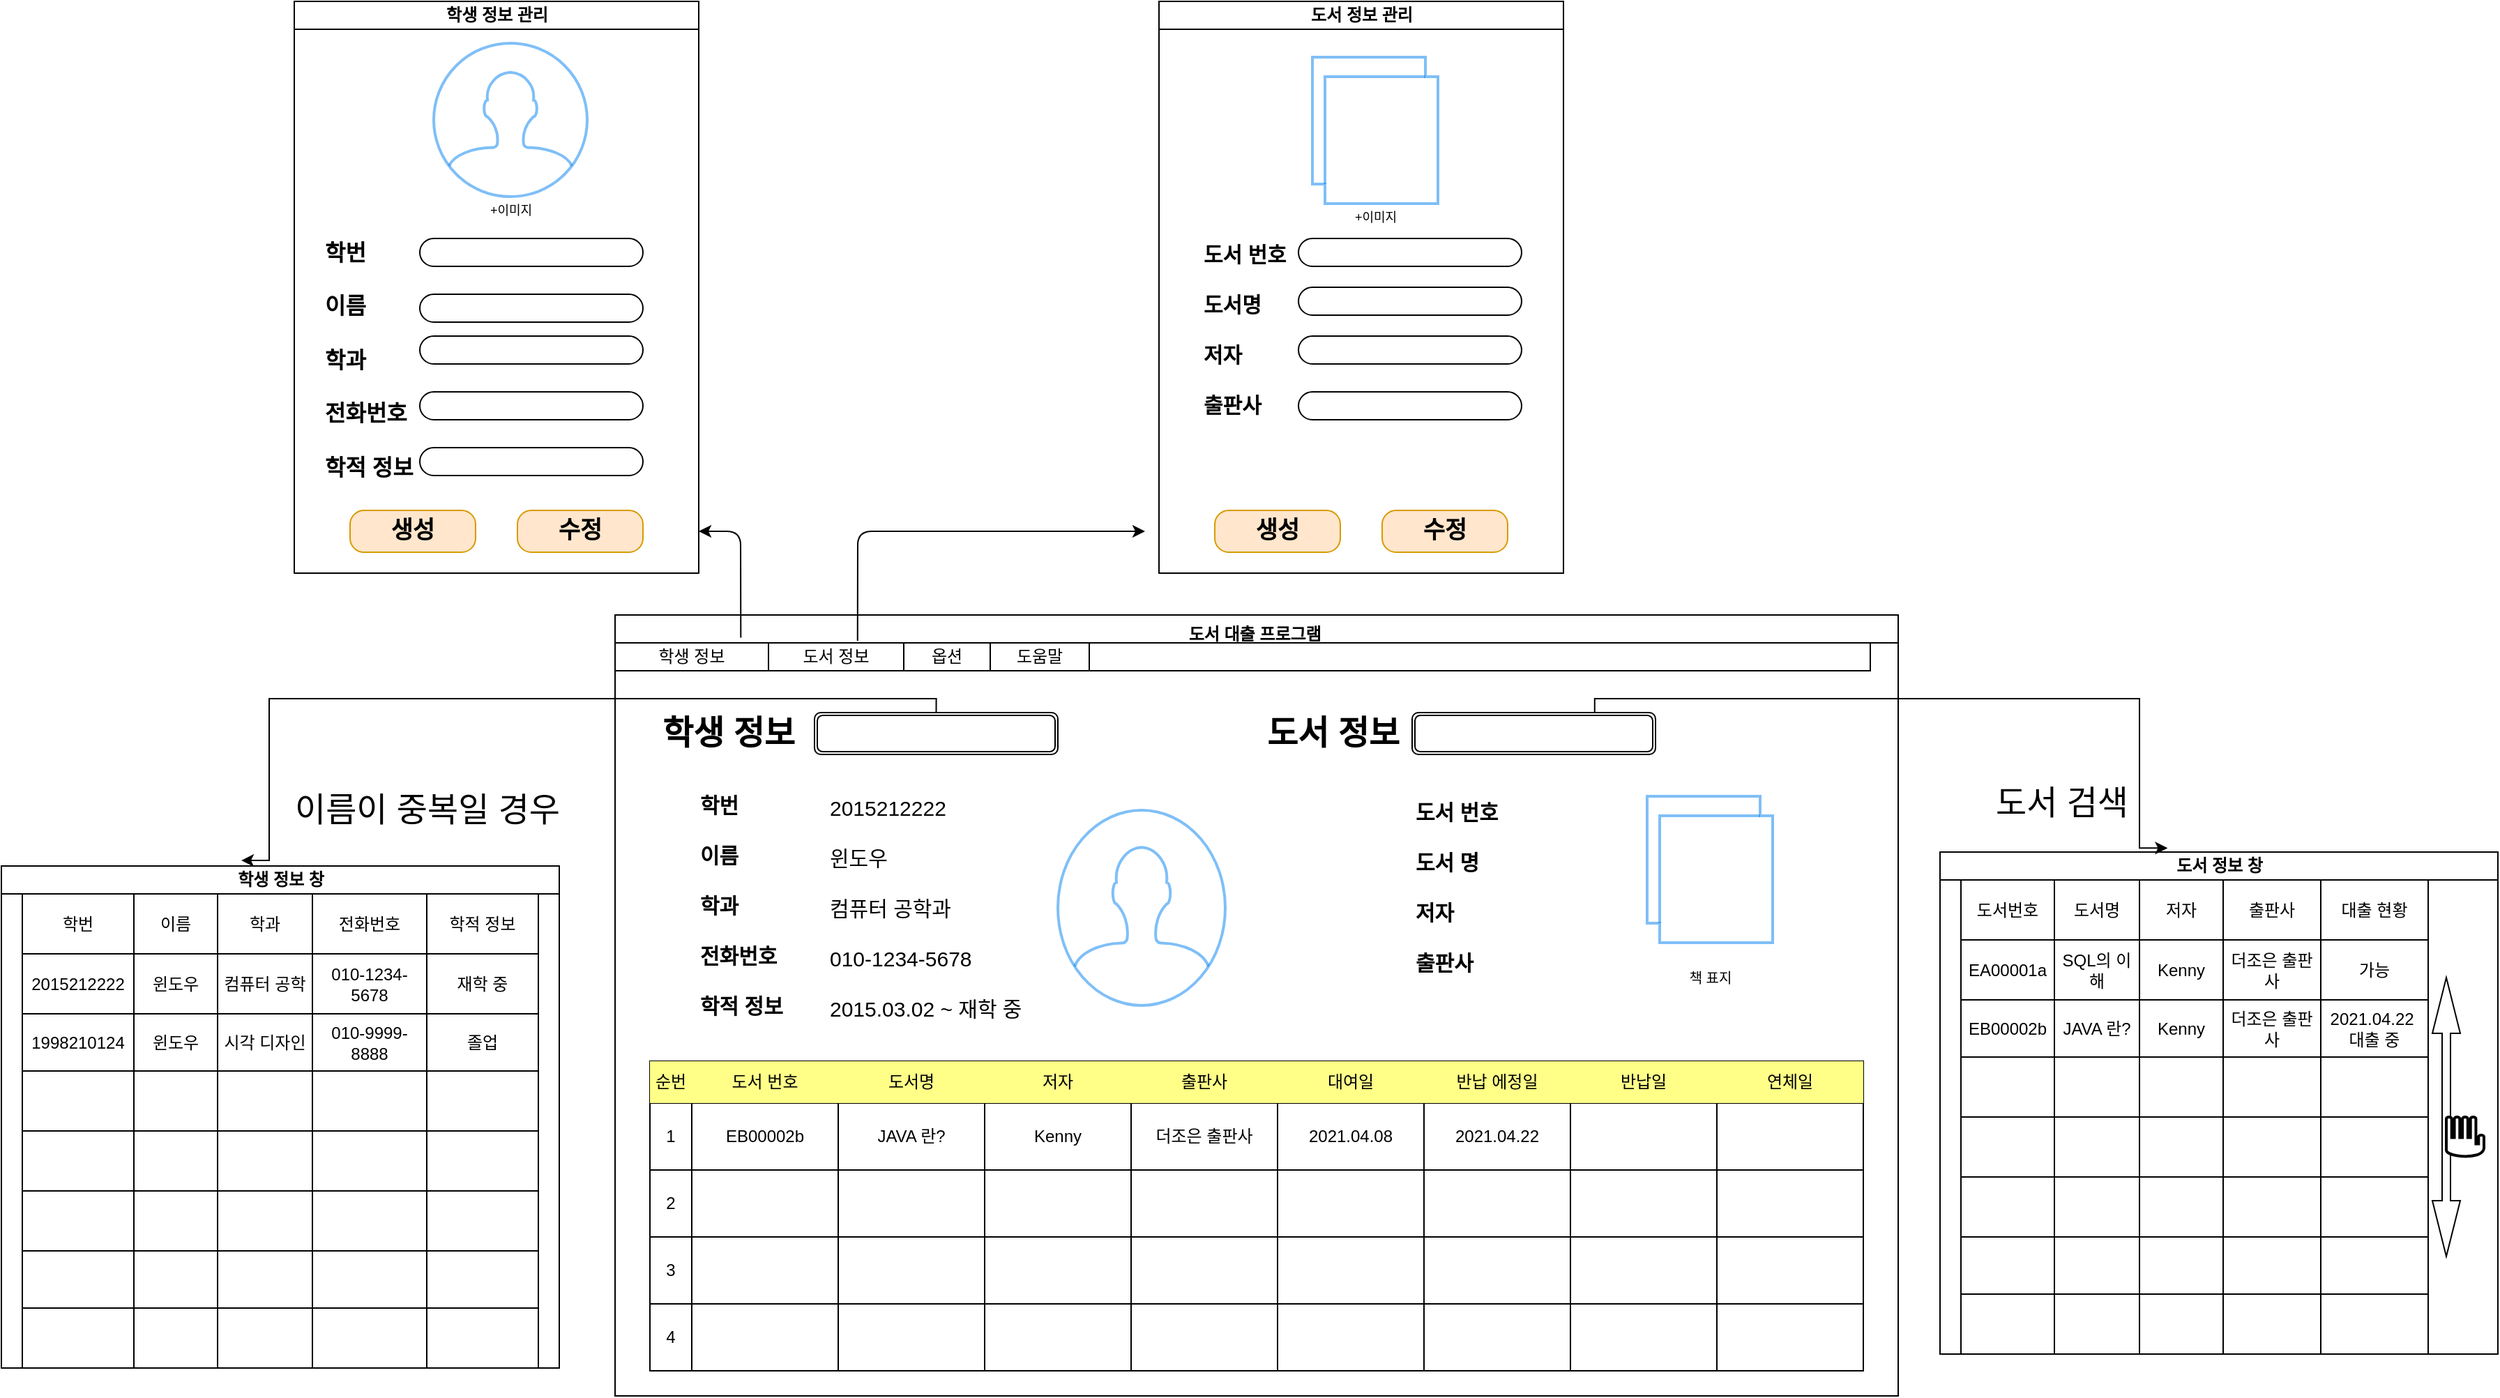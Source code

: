 <mxfile version="14.6.0" type="github">
  <diagram id="5br_SualtC-4nsVqzza_" name="Page-1">
    <mxGraphModel dx="2647" dy="2402" grid="1" gridSize="10" guides="1" tooltips="1" connect="1" arrows="1" fold="1" page="1" pageScale="1" pageWidth="827" pageHeight="1169" math="0" shadow="0">
      <root>
        <mxCell id="0" />
        <mxCell id="1" parent="0" />
        <mxCell id="qqRcqjPT3UhMkwXHVD6d-17" value="도서 대출 프로그램&amp;nbsp;" style="swimlane;html=1;startSize=20;horizontal=1;containerType=tree;newEdgeStyle={&quot;edgeStyle&quot;:&quot;elbowEdgeStyle&quot;,&quot;startArrow&quot;:&quot;none&quot;,&quot;endArrow&quot;:&quot;none&quot;};verticalAlign=top;" vertex="1" parent="1">
          <mxGeometry x="-160" y="430" width="920" height="560" as="geometry">
            <mxRectangle x="-143" y="190" width="130" height="20" as="alternateBounds" />
          </mxGeometry>
        </mxCell>
        <mxCell id="qqRcqjPT3UhMkwXHVD6d-86" value="&lt;div style=&quot;font-size: 15px&quot;&gt;&lt;b&gt;학번&amp;nbsp;&lt;/b&gt;&lt;/div&gt;&lt;div style=&quot;font-size: 15px&quot;&gt;&lt;b&gt;&lt;br style=&quot;font-size: 15px&quot;&gt;&lt;/b&gt;&lt;/div&gt;&lt;div style=&quot;font-size: 15px&quot;&gt;&lt;b&gt;이름&lt;/b&gt;&lt;/div&gt;&lt;div style=&quot;font-size: 15px&quot;&gt;&lt;b&gt;&lt;br style=&quot;font-size: 15px&quot;&gt;&lt;/b&gt;&lt;/div&gt;&lt;div style=&quot;font-size: 15px&quot;&gt;&lt;b&gt;학과&lt;/b&gt;&lt;/div&gt;&lt;div style=&quot;font-size: 15px&quot;&gt;&lt;b&gt;&lt;br style=&quot;font-size: 15px&quot;&gt;&lt;/b&gt;&lt;/div&gt;&lt;div style=&quot;font-size: 15px&quot;&gt;&lt;b&gt;전화번호&lt;/b&gt;&lt;/div&gt;&lt;div style=&quot;font-size: 15px&quot;&gt;&lt;b&gt;&lt;br style=&quot;font-size: 15px&quot;&gt;&lt;/b&gt;&lt;/div&gt;&lt;div style=&quot;font-size: 15px&quot;&gt;&lt;b&gt;학적 정보&amp;nbsp;&lt;/b&gt;&lt;/div&gt;" style="text;strokeColor=none;fillColor=none;html=1;whiteSpace=wrap;verticalAlign=middle;overflow=hidden;fontSize=15;" vertex="1" parent="qqRcqjPT3UhMkwXHVD6d-17">
          <mxGeometry x="58.5" y="125" width="70" height="165" as="geometry" />
        </mxCell>
        <mxCell id="qqRcqjPT3UhMkwXHVD6d-90" value="" style="shape=ext;double=1;rounded=1;whiteSpace=wrap;html=1;" vertex="1" parent="qqRcqjPT3UhMkwXHVD6d-17">
          <mxGeometry x="571.5" y="70" width="174.5" height="30" as="geometry" />
        </mxCell>
        <mxCell id="qqRcqjPT3UhMkwXHVD6d-91" value="&lt;b&gt;도서 번호&lt;br style=&quot;font-size: 15px&quot;&gt;&lt;br style=&quot;font-size: 15px&quot;&gt;도서 명&lt;br style=&quot;font-size: 15px&quot;&gt;&lt;br style=&quot;font-size: 15px&quot;&gt;저자&lt;br style=&quot;font-size: 15px&quot;&gt;&lt;br style=&quot;font-size: 15px&quot;&gt;출판사&lt;/b&gt;" style="text;strokeColor=none;fillColor=none;html=1;whiteSpace=wrap;verticalAlign=middle;overflow=hidden;fontSize=15;" vertex="1" parent="qqRcqjPT3UhMkwXHVD6d-17">
          <mxGeometry x="571.5" y="130" width="67" height="130" as="geometry" />
        </mxCell>
        <mxCell id="qqRcqjPT3UhMkwXHVD6d-94" value="&lt;div style=&quot;font-size: 24px;&quot;&gt;학생 정보&lt;/div&gt;" style="text;strokeColor=none;fillColor=none;html=1;whiteSpace=wrap;verticalAlign=middle;overflow=hidden;align=center;fontSize=24;fontStyle=1" vertex="1" parent="qqRcqjPT3UhMkwXHVD6d-17">
          <mxGeometry x="33" y="65" width="97" height="40" as="geometry" />
        </mxCell>
        <mxCell id="qqRcqjPT3UhMkwXHVD6d-95" value="&lt;div style=&quot;font-size: 24px;&quot;&gt;도서 정보&lt;/div&gt;" style="text;strokeColor=none;fillColor=none;html=1;whiteSpace=wrap;verticalAlign=middle;overflow=hidden;align=center;fontSize=24;fontStyle=1" vertex="1" parent="qqRcqjPT3UhMkwXHVD6d-17">
          <mxGeometry x="460" y="65" width="110" height="40" as="geometry" />
        </mxCell>
        <mxCell id="qqRcqjPT3UhMkwXHVD6d-34" value="" style="shape=table;html=1;whiteSpace=wrap;startSize=0;container=1;collapsible=0;childLayout=tableLayout;" vertex="1" parent="qqRcqjPT3UhMkwXHVD6d-17">
          <mxGeometry x="25" y="320" width="870" height="222" as="geometry" />
        </mxCell>
        <mxCell id="qqRcqjPT3UhMkwXHVD6d-35" value="" style="shape=partialRectangle;html=1;whiteSpace=wrap;collapsible=0;dropTarget=0;pointerEvents=0;fillColor=none;top=0;left=0;bottom=0;right=0;points=[[0,0.5],[1,0.5]];portConstraint=eastwest;" vertex="1" parent="qqRcqjPT3UhMkwXHVD6d-34">
          <mxGeometry width="870" height="30" as="geometry" />
        </mxCell>
        <mxCell id="qqRcqjPT3UhMkwXHVD6d-36" value="순번" style="shape=partialRectangle;html=1;whiteSpace=wrap;connectable=0;overflow=hidden;fillColor=#ffff88;top=0;left=0;bottom=0;right=0;strokeWidth=5;" vertex="1" parent="qqRcqjPT3UhMkwXHVD6d-35">
          <mxGeometry width="30" height="30" as="geometry" />
        </mxCell>
        <mxCell id="qqRcqjPT3UhMkwXHVD6d-37" value="도서 번호" style="shape=partialRectangle;html=1;whiteSpace=wrap;connectable=0;overflow=hidden;fillColor=#ffff88;top=0;left=0;bottom=0;right=0;strokeWidth=5;perimeterSpacing=5;" vertex="1" parent="qqRcqjPT3UhMkwXHVD6d-35">
          <mxGeometry x="30" width="105" height="30" as="geometry" />
        </mxCell>
        <mxCell id="qqRcqjPT3UhMkwXHVD6d-38" value="도서명" style="shape=partialRectangle;html=1;whiteSpace=wrap;connectable=0;overflow=hidden;fillColor=#ffff88;top=0;left=0;bottom=0;right=0;strokeWidth=5;" vertex="1" parent="qqRcqjPT3UhMkwXHVD6d-35">
          <mxGeometry x="135" width="105" height="30" as="geometry" />
        </mxCell>
        <mxCell id="qqRcqjPT3UhMkwXHVD6d-39" value="저자" style="shape=partialRectangle;html=1;whiteSpace=wrap;connectable=0;overflow=hidden;fillColor=#ffff88;top=0;left=0;bottom=0;right=0;strokeWidth=5;" vertex="1" parent="qqRcqjPT3UhMkwXHVD6d-35">
          <mxGeometry x="240" width="105" height="30" as="geometry" />
        </mxCell>
        <mxCell id="qqRcqjPT3UhMkwXHVD6d-40" value="출판사" style="shape=partialRectangle;html=1;whiteSpace=wrap;connectable=0;overflow=hidden;fillColor=#ffff88;top=0;left=0;bottom=0;right=0;strokeWidth=5;" vertex="1" parent="qqRcqjPT3UhMkwXHVD6d-35">
          <mxGeometry x="345" width="105" height="30" as="geometry" />
        </mxCell>
        <mxCell id="qqRcqjPT3UhMkwXHVD6d-41" value="대여일" style="shape=partialRectangle;html=1;whiteSpace=wrap;connectable=0;overflow=hidden;fillColor=#ffff88;top=0;left=0;bottom=0;right=0;strokeWidth=5;" vertex="1" parent="qqRcqjPT3UhMkwXHVD6d-35">
          <mxGeometry x="450" width="105" height="30" as="geometry" />
        </mxCell>
        <mxCell id="qqRcqjPT3UhMkwXHVD6d-42" value="반납 에정일" style="shape=partialRectangle;html=1;whiteSpace=wrap;connectable=0;overflow=hidden;fillColor=#ffff88;top=0;left=0;bottom=0;right=0;strokeWidth=5;" vertex="1" parent="qqRcqjPT3UhMkwXHVD6d-35">
          <mxGeometry x="555" width="105" height="30" as="geometry" />
        </mxCell>
        <mxCell id="qqRcqjPT3UhMkwXHVD6d-43" value="반납일" style="shape=partialRectangle;html=1;whiteSpace=wrap;connectable=0;overflow=hidden;fillColor=#ffff88;top=0;left=0;bottom=0;right=0;strokeWidth=5;" vertex="1" parent="qqRcqjPT3UhMkwXHVD6d-35">
          <mxGeometry x="660" width="105" height="30" as="geometry" />
        </mxCell>
        <mxCell id="qqRcqjPT3UhMkwXHVD6d-44" value="연체일" style="shape=partialRectangle;html=1;whiteSpace=wrap;connectable=0;overflow=hidden;fillColor=#ffff88;top=0;left=0;bottom=0;right=0;strokeWidth=5;perimeterSpacing=5;" vertex="1" parent="qqRcqjPT3UhMkwXHVD6d-35">
          <mxGeometry x="765" width="105" height="30" as="geometry" />
        </mxCell>
        <mxCell id="qqRcqjPT3UhMkwXHVD6d-45" value="" style="shape=partialRectangle;html=1;whiteSpace=wrap;collapsible=0;dropTarget=0;pointerEvents=0;fillColor=none;top=0;left=0;bottom=0;right=0;points=[[0,0.5],[1,0.5]];portConstraint=eastwest;" vertex="1" parent="qqRcqjPT3UhMkwXHVD6d-34">
          <mxGeometry y="30" width="870" height="48" as="geometry" />
        </mxCell>
        <mxCell id="qqRcqjPT3UhMkwXHVD6d-46" value="1" style="shape=partialRectangle;html=1;whiteSpace=wrap;connectable=0;overflow=hidden;fillColor=none;top=0;left=0;bottom=0;right=0;" vertex="1" parent="qqRcqjPT3UhMkwXHVD6d-45">
          <mxGeometry width="30" height="48" as="geometry" />
        </mxCell>
        <mxCell id="qqRcqjPT3UhMkwXHVD6d-47" value="EB00002b" style="shape=partialRectangle;html=1;whiteSpace=wrap;connectable=0;overflow=hidden;fillColor=none;top=0;left=0;bottom=0;right=0;" vertex="1" parent="qqRcqjPT3UhMkwXHVD6d-45">
          <mxGeometry x="30" width="105" height="48" as="geometry" />
        </mxCell>
        <mxCell id="qqRcqjPT3UhMkwXHVD6d-48" value="JAVA 란?" style="shape=partialRectangle;html=1;whiteSpace=wrap;connectable=0;overflow=hidden;fillColor=none;top=0;left=0;bottom=0;right=0;" vertex="1" parent="qqRcqjPT3UhMkwXHVD6d-45">
          <mxGeometry x="135" width="105" height="48" as="geometry" />
        </mxCell>
        <mxCell id="qqRcqjPT3UhMkwXHVD6d-49" value="Kenny" style="shape=partialRectangle;html=1;whiteSpace=wrap;connectable=0;overflow=hidden;fillColor=none;top=0;left=0;bottom=0;right=0;" vertex="1" parent="qqRcqjPT3UhMkwXHVD6d-45">
          <mxGeometry x="240" width="105" height="48" as="geometry" />
        </mxCell>
        <mxCell id="qqRcqjPT3UhMkwXHVD6d-50" value="더조은 출판사" style="shape=partialRectangle;html=1;whiteSpace=wrap;connectable=0;overflow=hidden;fillColor=none;top=0;left=0;bottom=0;right=0;" vertex="1" parent="qqRcqjPT3UhMkwXHVD6d-45">
          <mxGeometry x="345" width="105" height="48" as="geometry" />
        </mxCell>
        <mxCell id="qqRcqjPT3UhMkwXHVD6d-51" value="2021.04.08" style="shape=partialRectangle;html=1;whiteSpace=wrap;connectable=0;overflow=hidden;fillColor=none;top=0;left=0;bottom=0;right=0;" vertex="1" parent="qqRcqjPT3UhMkwXHVD6d-45">
          <mxGeometry x="450" width="105" height="48" as="geometry" />
        </mxCell>
        <mxCell id="qqRcqjPT3UhMkwXHVD6d-52" value="&lt;span&gt;2021.04.22&lt;/span&gt;" style="shape=partialRectangle;html=1;whiteSpace=wrap;connectable=0;overflow=hidden;fillColor=none;top=0;left=0;bottom=0;right=0;" vertex="1" parent="qqRcqjPT3UhMkwXHVD6d-45">
          <mxGeometry x="555" width="105" height="48" as="geometry" />
        </mxCell>
        <mxCell id="qqRcqjPT3UhMkwXHVD6d-53" value="" style="shape=partialRectangle;html=1;whiteSpace=wrap;connectable=0;overflow=hidden;fillColor=none;top=0;left=0;bottom=0;right=0;" vertex="1" parent="qqRcqjPT3UhMkwXHVD6d-45">
          <mxGeometry x="660" width="105" height="48" as="geometry" />
        </mxCell>
        <mxCell id="qqRcqjPT3UhMkwXHVD6d-54" value="" style="shape=partialRectangle;html=1;whiteSpace=wrap;connectable=0;overflow=hidden;fillColor=none;top=0;left=0;bottom=0;right=0;" vertex="1" parent="qqRcqjPT3UhMkwXHVD6d-45">
          <mxGeometry x="765" width="105" height="48" as="geometry" />
        </mxCell>
        <mxCell id="qqRcqjPT3UhMkwXHVD6d-55" value="" style="shape=partialRectangle;html=1;whiteSpace=wrap;collapsible=0;dropTarget=0;pointerEvents=0;fillColor=none;top=0;left=0;bottom=0;right=0;points=[[0,0.5],[1,0.5]];portConstraint=eastwest;" vertex="1" parent="qqRcqjPT3UhMkwXHVD6d-34">
          <mxGeometry y="78" width="870" height="48" as="geometry" />
        </mxCell>
        <mxCell id="qqRcqjPT3UhMkwXHVD6d-56" value="2" style="shape=partialRectangle;html=1;whiteSpace=wrap;connectable=0;overflow=hidden;fillColor=none;top=0;left=0;bottom=0;right=0;" vertex="1" parent="qqRcqjPT3UhMkwXHVD6d-55">
          <mxGeometry width="30" height="48" as="geometry" />
        </mxCell>
        <mxCell id="qqRcqjPT3UhMkwXHVD6d-57" value="" style="shape=partialRectangle;html=1;whiteSpace=wrap;connectable=0;overflow=hidden;fillColor=none;top=0;left=0;bottom=0;right=0;" vertex="1" parent="qqRcqjPT3UhMkwXHVD6d-55">
          <mxGeometry x="30" width="105" height="48" as="geometry" />
        </mxCell>
        <mxCell id="qqRcqjPT3UhMkwXHVD6d-58" value="" style="shape=partialRectangle;html=1;whiteSpace=wrap;connectable=0;overflow=hidden;fillColor=none;top=0;left=0;bottom=0;right=0;" vertex="1" parent="qqRcqjPT3UhMkwXHVD6d-55">
          <mxGeometry x="135" width="105" height="48" as="geometry" />
        </mxCell>
        <mxCell id="qqRcqjPT3UhMkwXHVD6d-59" value="" style="shape=partialRectangle;html=1;whiteSpace=wrap;connectable=0;overflow=hidden;fillColor=none;top=0;left=0;bottom=0;right=0;" vertex="1" parent="qqRcqjPT3UhMkwXHVD6d-55">
          <mxGeometry x="240" width="105" height="48" as="geometry" />
        </mxCell>
        <mxCell id="qqRcqjPT3UhMkwXHVD6d-60" value="" style="shape=partialRectangle;html=1;whiteSpace=wrap;connectable=0;overflow=hidden;fillColor=none;top=0;left=0;bottom=0;right=0;" vertex="1" parent="qqRcqjPT3UhMkwXHVD6d-55">
          <mxGeometry x="345" width="105" height="48" as="geometry" />
        </mxCell>
        <mxCell id="qqRcqjPT3UhMkwXHVD6d-61" value="" style="shape=partialRectangle;html=1;whiteSpace=wrap;connectable=0;overflow=hidden;fillColor=none;top=0;left=0;bottom=0;right=0;" vertex="1" parent="qqRcqjPT3UhMkwXHVD6d-55">
          <mxGeometry x="450" width="105" height="48" as="geometry" />
        </mxCell>
        <mxCell id="qqRcqjPT3UhMkwXHVD6d-62" value="" style="shape=partialRectangle;html=1;whiteSpace=wrap;connectable=0;overflow=hidden;fillColor=none;top=0;left=0;bottom=0;right=0;" vertex="1" parent="qqRcqjPT3UhMkwXHVD6d-55">
          <mxGeometry x="555" width="105" height="48" as="geometry" />
        </mxCell>
        <mxCell id="qqRcqjPT3UhMkwXHVD6d-63" value="" style="shape=partialRectangle;html=1;whiteSpace=wrap;connectable=0;overflow=hidden;fillColor=none;top=0;left=0;bottom=0;right=0;" vertex="1" parent="qqRcqjPT3UhMkwXHVD6d-55">
          <mxGeometry x="660" width="105" height="48" as="geometry" />
        </mxCell>
        <mxCell id="qqRcqjPT3UhMkwXHVD6d-64" value="" style="shape=partialRectangle;html=1;whiteSpace=wrap;connectable=0;overflow=hidden;fillColor=none;top=0;left=0;bottom=0;right=0;" vertex="1" parent="qqRcqjPT3UhMkwXHVD6d-55">
          <mxGeometry x="765" width="105" height="48" as="geometry" />
        </mxCell>
        <mxCell id="qqRcqjPT3UhMkwXHVD6d-65" value="" style="shape=partialRectangle;html=1;whiteSpace=wrap;collapsible=0;dropTarget=0;pointerEvents=0;fillColor=none;top=0;left=0;bottom=0;right=0;points=[[0,0.5],[1,0.5]];portConstraint=eastwest;" vertex="1" parent="qqRcqjPT3UhMkwXHVD6d-34">
          <mxGeometry y="126" width="870" height="48" as="geometry" />
        </mxCell>
        <mxCell id="qqRcqjPT3UhMkwXHVD6d-66" value="3" style="shape=partialRectangle;html=1;whiteSpace=wrap;connectable=0;overflow=hidden;fillColor=none;top=0;left=0;bottom=0;right=0;" vertex="1" parent="qqRcqjPT3UhMkwXHVD6d-65">
          <mxGeometry width="30" height="48" as="geometry" />
        </mxCell>
        <mxCell id="qqRcqjPT3UhMkwXHVD6d-67" value="" style="shape=partialRectangle;html=1;whiteSpace=wrap;connectable=0;overflow=hidden;fillColor=none;top=0;left=0;bottom=0;right=0;" vertex="1" parent="qqRcqjPT3UhMkwXHVD6d-65">
          <mxGeometry x="30" width="105" height="48" as="geometry" />
        </mxCell>
        <mxCell id="qqRcqjPT3UhMkwXHVD6d-68" value="" style="shape=partialRectangle;html=1;whiteSpace=wrap;connectable=0;overflow=hidden;fillColor=none;top=0;left=0;bottom=0;right=0;" vertex="1" parent="qqRcqjPT3UhMkwXHVD6d-65">
          <mxGeometry x="135" width="105" height="48" as="geometry" />
        </mxCell>
        <mxCell id="qqRcqjPT3UhMkwXHVD6d-69" value="" style="shape=partialRectangle;html=1;whiteSpace=wrap;connectable=0;overflow=hidden;fillColor=none;top=0;left=0;bottom=0;right=0;" vertex="1" parent="qqRcqjPT3UhMkwXHVD6d-65">
          <mxGeometry x="240" width="105" height="48" as="geometry" />
        </mxCell>
        <mxCell id="qqRcqjPT3UhMkwXHVD6d-70" value="" style="shape=partialRectangle;html=1;whiteSpace=wrap;connectable=0;overflow=hidden;fillColor=none;top=0;left=0;bottom=0;right=0;" vertex="1" parent="qqRcqjPT3UhMkwXHVD6d-65">
          <mxGeometry x="345" width="105" height="48" as="geometry" />
        </mxCell>
        <mxCell id="qqRcqjPT3UhMkwXHVD6d-71" value="" style="shape=partialRectangle;html=1;whiteSpace=wrap;connectable=0;overflow=hidden;fillColor=none;top=0;left=0;bottom=0;right=0;" vertex="1" parent="qqRcqjPT3UhMkwXHVD6d-65">
          <mxGeometry x="450" width="105" height="48" as="geometry" />
        </mxCell>
        <mxCell id="qqRcqjPT3UhMkwXHVD6d-72" value="" style="shape=partialRectangle;html=1;whiteSpace=wrap;connectable=0;overflow=hidden;fillColor=none;top=0;left=0;bottom=0;right=0;" vertex="1" parent="qqRcqjPT3UhMkwXHVD6d-65">
          <mxGeometry x="555" width="105" height="48" as="geometry" />
        </mxCell>
        <mxCell id="qqRcqjPT3UhMkwXHVD6d-73" value="" style="shape=partialRectangle;html=1;whiteSpace=wrap;connectable=0;overflow=hidden;fillColor=none;top=0;left=0;bottom=0;right=0;" vertex="1" parent="qqRcqjPT3UhMkwXHVD6d-65">
          <mxGeometry x="660" width="105" height="48" as="geometry" />
        </mxCell>
        <mxCell id="qqRcqjPT3UhMkwXHVD6d-74" value="" style="shape=partialRectangle;html=1;whiteSpace=wrap;connectable=0;overflow=hidden;fillColor=none;top=0;left=0;bottom=0;right=0;" vertex="1" parent="qqRcqjPT3UhMkwXHVD6d-65">
          <mxGeometry x="765" width="105" height="48" as="geometry" />
        </mxCell>
        <mxCell id="qqRcqjPT3UhMkwXHVD6d-75" value="" style="shape=partialRectangle;html=1;whiteSpace=wrap;collapsible=0;dropTarget=0;pointerEvents=0;fillColor=none;top=0;left=0;bottom=0;right=0;points=[[0,0.5],[1,0.5]];portConstraint=eastwest;" vertex="1" parent="qqRcqjPT3UhMkwXHVD6d-34">
          <mxGeometry y="174" width="870" height="48" as="geometry" />
        </mxCell>
        <mxCell id="qqRcqjPT3UhMkwXHVD6d-76" value="4" style="shape=partialRectangle;html=1;whiteSpace=wrap;connectable=0;overflow=hidden;fillColor=none;top=0;left=0;bottom=0;right=0;" vertex="1" parent="qqRcqjPT3UhMkwXHVD6d-75">
          <mxGeometry width="30" height="48" as="geometry" />
        </mxCell>
        <mxCell id="qqRcqjPT3UhMkwXHVD6d-77" value="" style="shape=partialRectangle;html=1;whiteSpace=wrap;connectable=0;overflow=hidden;fillColor=none;top=0;left=0;bottom=0;right=0;" vertex="1" parent="qqRcqjPT3UhMkwXHVD6d-75">
          <mxGeometry x="30" width="105" height="48" as="geometry" />
        </mxCell>
        <mxCell id="qqRcqjPT3UhMkwXHVD6d-78" value="" style="shape=partialRectangle;html=1;whiteSpace=wrap;connectable=0;overflow=hidden;fillColor=none;top=0;left=0;bottom=0;right=0;" vertex="1" parent="qqRcqjPT3UhMkwXHVD6d-75">
          <mxGeometry x="135" width="105" height="48" as="geometry" />
        </mxCell>
        <mxCell id="qqRcqjPT3UhMkwXHVD6d-79" value="" style="shape=partialRectangle;html=1;whiteSpace=wrap;connectable=0;overflow=hidden;fillColor=none;top=0;left=0;bottom=0;right=0;" vertex="1" parent="qqRcqjPT3UhMkwXHVD6d-75">
          <mxGeometry x="240" width="105" height="48" as="geometry" />
        </mxCell>
        <mxCell id="qqRcqjPT3UhMkwXHVD6d-80" value="" style="shape=partialRectangle;html=1;whiteSpace=wrap;connectable=0;overflow=hidden;fillColor=none;top=0;left=0;bottom=0;right=0;" vertex="1" parent="qqRcqjPT3UhMkwXHVD6d-75">
          <mxGeometry x="345" width="105" height="48" as="geometry" />
        </mxCell>
        <mxCell id="qqRcqjPT3UhMkwXHVD6d-81" value="" style="shape=partialRectangle;html=1;whiteSpace=wrap;connectable=0;overflow=hidden;fillColor=none;top=0;left=0;bottom=0;right=0;" vertex="1" parent="qqRcqjPT3UhMkwXHVD6d-75">
          <mxGeometry x="450" width="105" height="48" as="geometry" />
        </mxCell>
        <mxCell id="qqRcqjPT3UhMkwXHVD6d-82" value="" style="shape=partialRectangle;html=1;whiteSpace=wrap;connectable=0;overflow=hidden;fillColor=none;top=0;left=0;bottom=0;right=0;" vertex="1" parent="qqRcqjPT3UhMkwXHVD6d-75">
          <mxGeometry x="555" width="105" height="48" as="geometry" />
        </mxCell>
        <mxCell id="qqRcqjPT3UhMkwXHVD6d-83" value="" style="shape=partialRectangle;html=1;whiteSpace=wrap;connectable=0;overflow=hidden;fillColor=none;top=0;left=0;bottom=0;right=0;" vertex="1" parent="qqRcqjPT3UhMkwXHVD6d-75">
          <mxGeometry x="660" width="105" height="48" as="geometry" />
        </mxCell>
        <mxCell id="qqRcqjPT3UhMkwXHVD6d-84" value="" style="shape=partialRectangle;html=1;whiteSpace=wrap;connectable=0;overflow=hidden;fillColor=none;top=0;left=0;bottom=0;right=0;" vertex="1" parent="qqRcqjPT3UhMkwXHVD6d-75">
          <mxGeometry x="765" width="105" height="48" as="geometry" />
        </mxCell>
        <mxCell id="qqRcqjPT3UhMkwXHVD6d-327" value="2015212222&lt;br&gt;&lt;br&gt;윈도우&lt;br&gt;&lt;br&gt;컴퓨터 공학과&lt;br&gt;&lt;br&gt;010-1234-5678&lt;br&gt;&lt;br&gt;2015.03.02 ~ 재학 중" style="text;strokeColor=none;fillColor=none;html=1;whiteSpace=wrap;verticalAlign=middle;overflow=hidden;fontSize=15;" vertex="1" parent="qqRcqjPT3UhMkwXHVD6d-17">
          <mxGeometry x="151.5" y="120" width="257" height="180" as="geometry" />
        </mxCell>
        <mxCell id="qqRcqjPT3UhMkwXHVD6d-328" value="" style="shape=table;html=1;whiteSpace=wrap;startSize=0;container=1;collapsible=0;childLayout=tableLayout;" vertex="1" parent="qqRcqjPT3UhMkwXHVD6d-17">
          <mxGeometry y="20" width="900" height="20" as="geometry" />
        </mxCell>
        <mxCell id="qqRcqjPT3UhMkwXHVD6d-329" value="" style="shape=partialRectangle;html=1;whiteSpace=wrap;collapsible=0;dropTarget=0;pointerEvents=0;fillColor=none;top=0;left=0;bottom=0;right=0;points=[[0,0.5],[1,0.5]];portConstraint=eastwest;" vertex="1" parent="qqRcqjPT3UhMkwXHVD6d-328">
          <mxGeometry width="900" height="20" as="geometry" />
        </mxCell>
        <mxCell id="qqRcqjPT3UhMkwXHVD6d-331" value="학생 정보" style="shape=partialRectangle;html=1;whiteSpace=wrap;connectable=0;overflow=hidden;fillColor=none;top=0;left=0;bottom=0;right=0;" vertex="1" parent="qqRcqjPT3UhMkwXHVD6d-329">
          <mxGeometry width="110" height="20" as="geometry" />
        </mxCell>
        <mxCell id="qqRcqjPT3UhMkwXHVD6d-332" value="도서 정보" style="shape=partialRectangle;html=1;whiteSpace=wrap;connectable=0;overflow=hidden;fillColor=none;top=0;left=0;bottom=0;right=0;" vertex="1" parent="qqRcqjPT3UhMkwXHVD6d-329">
          <mxGeometry x="110" width="97" height="20" as="geometry" />
        </mxCell>
        <mxCell id="qqRcqjPT3UhMkwXHVD6d-333" value="옵션" style="shape=partialRectangle;html=1;whiteSpace=wrap;connectable=0;overflow=hidden;fillColor=none;top=0;left=0;bottom=0;right=0;" vertex="1" parent="qqRcqjPT3UhMkwXHVD6d-329">
          <mxGeometry x="207" width="62" height="20" as="geometry" />
        </mxCell>
        <mxCell id="qqRcqjPT3UhMkwXHVD6d-334" value="도움말" style="shape=partialRectangle;html=1;whiteSpace=wrap;connectable=0;overflow=hidden;fillColor=none;top=0;left=0;bottom=0;right=0;" vertex="1" parent="qqRcqjPT3UhMkwXHVD6d-329">
          <mxGeometry x="269" width="71" height="20" as="geometry" />
        </mxCell>
        <mxCell id="qqRcqjPT3UhMkwXHVD6d-336" value="" style="shape=partialRectangle;html=1;whiteSpace=wrap;connectable=0;overflow=hidden;fillColor=none;top=0;left=0;bottom=0;right=0;" vertex="1" parent="qqRcqjPT3UhMkwXHVD6d-329">
          <mxGeometry x="340" width="560" height="20" as="geometry" />
        </mxCell>
        <mxCell id="qqRcqjPT3UhMkwXHVD6d-337" value="" style="shape=ext;double=1;rounded=1;whiteSpace=wrap;html=1;" vertex="1" parent="qqRcqjPT3UhMkwXHVD6d-17">
          <mxGeometry x="143" y="70" width="174.5" height="30" as="geometry" />
        </mxCell>
        <mxCell id="qqRcqjPT3UhMkwXHVD6d-352" value="" style="html=1;verticalLabelPosition=bottom;align=center;labelBackgroundColor=#ffffff;verticalAlign=top;strokeWidth=2;strokeColor=#0080F0;shadow=0;dashed=0;shape=mxgraph.ios7.icons.user;fontSize=24;gradientColor=none;opacity=50;" vertex="1" parent="qqRcqjPT3UhMkwXHVD6d-17">
          <mxGeometry x="317.5" y="140" width="120" height="140" as="geometry" />
        </mxCell>
        <mxCell id="qqRcqjPT3UhMkwXHVD6d-357" value="&lt;font size=&quot;1&quot;&gt;책 표지&lt;br&gt;&lt;/font&gt;" style="html=1;verticalLabelPosition=bottom;align=center;labelBackgroundColor=#ffffff;verticalAlign=top;strokeWidth=2;strokeColor=#0080F0;shadow=0;dashed=0;shape=mxgraph.ios7.icons.folders_2;fontSize=24;gradientColor=none;opacity=50;" vertex="1" parent="qqRcqjPT3UhMkwXHVD6d-17">
          <mxGeometry x="740" y="130" width="90" height="105" as="geometry" />
        </mxCell>
        <mxCell id="qqRcqjPT3UhMkwXHVD6d-223" value="도서 정보 창" style="swimlane;html=1;startSize=20;horizontal=1;containerType=tree;align=center;" vertex="1" parent="1">
          <mxGeometry x="790" y="600" width="400" height="360" as="geometry" />
        </mxCell>
        <mxCell id="qqRcqjPT3UhMkwXHVD6d-225" value="" style="shape=table;html=1;whiteSpace=wrap;startSize=0;container=1;collapsible=0;childLayout=tableLayout;" vertex="1" parent="qqRcqjPT3UhMkwXHVD6d-223">
          <mxGeometry x="15" y="20" width="335" height="340" as="geometry" />
        </mxCell>
        <mxCell id="qqRcqjPT3UhMkwXHVD6d-226" value="" style="shape=partialRectangle;html=1;whiteSpace=wrap;collapsible=0;dropTarget=0;pointerEvents=0;fillColor=none;top=0;left=0;bottom=0;right=0;points=[[0,0.5],[1,0.5]];portConstraint=eastwest;" vertex="1" parent="qqRcqjPT3UhMkwXHVD6d-225">
          <mxGeometry width="335" height="43" as="geometry" />
        </mxCell>
        <mxCell id="qqRcqjPT3UhMkwXHVD6d-227" value="도서번호" style="shape=partialRectangle;html=1;whiteSpace=wrap;connectable=0;overflow=hidden;fillColor=none;top=0;left=0;bottom=0;right=0;" vertex="1" parent="qqRcqjPT3UhMkwXHVD6d-226">
          <mxGeometry width="67" height="43" as="geometry" />
        </mxCell>
        <mxCell id="qqRcqjPT3UhMkwXHVD6d-228" value="도서명" style="shape=partialRectangle;html=1;whiteSpace=wrap;connectable=0;overflow=hidden;fillColor=none;top=0;left=0;bottom=0;right=0;" vertex="1" parent="qqRcqjPT3UhMkwXHVD6d-226">
          <mxGeometry x="67" width="61" height="43" as="geometry" />
        </mxCell>
        <mxCell id="qqRcqjPT3UhMkwXHVD6d-229" value="저자" style="shape=partialRectangle;html=1;whiteSpace=wrap;connectable=0;overflow=hidden;fillColor=none;top=0;left=0;bottom=0;right=0;" vertex="1" parent="qqRcqjPT3UhMkwXHVD6d-226">
          <mxGeometry x="128" width="60" height="43" as="geometry" />
        </mxCell>
        <mxCell id="qqRcqjPT3UhMkwXHVD6d-230" value="출판사" style="shape=partialRectangle;html=1;whiteSpace=wrap;connectable=0;overflow=hidden;fillColor=none;top=0;left=0;bottom=0;right=0;" vertex="1" parent="qqRcqjPT3UhMkwXHVD6d-226">
          <mxGeometry x="188" width="70" height="43" as="geometry" />
        </mxCell>
        <mxCell id="qqRcqjPT3UhMkwXHVD6d-231" value="대출 현황" style="shape=partialRectangle;html=1;whiteSpace=wrap;connectable=0;overflow=hidden;fillColor=none;top=0;left=0;bottom=0;right=0;" vertex="1" parent="qqRcqjPT3UhMkwXHVD6d-226">
          <mxGeometry x="258" width="77" height="43" as="geometry" />
        </mxCell>
        <mxCell id="qqRcqjPT3UhMkwXHVD6d-232" value="" style="shape=partialRectangle;html=1;whiteSpace=wrap;collapsible=0;dropTarget=0;pointerEvents=0;fillColor=none;top=0;left=0;bottom=0;right=0;points=[[0,0.5],[1,0.5]];portConstraint=eastwest;" vertex="1" parent="qqRcqjPT3UhMkwXHVD6d-225">
          <mxGeometry y="43" width="335" height="43" as="geometry" />
        </mxCell>
        <mxCell id="qqRcqjPT3UhMkwXHVD6d-233" value="EA00001a" style="shape=partialRectangle;html=1;whiteSpace=wrap;connectable=0;overflow=hidden;fillColor=none;top=0;left=0;bottom=0;right=0;" vertex="1" parent="qqRcqjPT3UhMkwXHVD6d-232">
          <mxGeometry width="67" height="43" as="geometry" />
        </mxCell>
        <mxCell id="qqRcqjPT3UhMkwXHVD6d-234" value="SQL의 이해" style="shape=partialRectangle;html=1;whiteSpace=wrap;connectable=0;overflow=hidden;fillColor=none;top=0;left=0;bottom=0;right=0;" vertex="1" parent="qqRcqjPT3UhMkwXHVD6d-232">
          <mxGeometry x="67" width="61" height="43" as="geometry" />
        </mxCell>
        <mxCell id="qqRcqjPT3UhMkwXHVD6d-235" value="Kenny" style="shape=partialRectangle;html=1;whiteSpace=wrap;connectable=0;overflow=hidden;fillColor=none;top=0;left=0;bottom=0;right=0;" vertex="1" parent="qqRcqjPT3UhMkwXHVD6d-232">
          <mxGeometry x="128" width="60" height="43" as="geometry" />
        </mxCell>
        <mxCell id="qqRcqjPT3UhMkwXHVD6d-236" value="더조은 출판사" style="shape=partialRectangle;html=1;whiteSpace=wrap;connectable=0;overflow=hidden;fillColor=none;top=0;left=0;bottom=0;right=0;" vertex="1" parent="qqRcqjPT3UhMkwXHVD6d-232">
          <mxGeometry x="188" width="70" height="43" as="geometry" />
        </mxCell>
        <mxCell id="qqRcqjPT3UhMkwXHVD6d-237" value="가능" style="shape=partialRectangle;html=1;whiteSpace=wrap;connectable=0;overflow=hidden;fillColor=none;top=0;left=0;bottom=0;right=0;" vertex="1" parent="qqRcqjPT3UhMkwXHVD6d-232">
          <mxGeometry x="258" width="77" height="43" as="geometry" />
        </mxCell>
        <mxCell id="qqRcqjPT3UhMkwXHVD6d-238" value="" style="shape=partialRectangle;html=1;whiteSpace=wrap;collapsible=0;dropTarget=0;pointerEvents=0;fillColor=none;top=0;left=0;bottom=0;right=0;points=[[0,0.5],[1,0.5]];portConstraint=eastwest;" vertex="1" parent="qqRcqjPT3UhMkwXHVD6d-225">
          <mxGeometry y="86" width="335" height="41" as="geometry" />
        </mxCell>
        <mxCell id="qqRcqjPT3UhMkwXHVD6d-239" value="EB00002b" style="shape=partialRectangle;html=1;whiteSpace=wrap;connectable=0;overflow=hidden;fillColor=none;top=0;left=0;bottom=0;right=0;" vertex="1" parent="qqRcqjPT3UhMkwXHVD6d-238">
          <mxGeometry width="67" height="41" as="geometry" />
        </mxCell>
        <mxCell id="qqRcqjPT3UhMkwXHVD6d-240" value="JAVA 란?" style="shape=partialRectangle;html=1;whiteSpace=wrap;connectable=0;overflow=hidden;fillColor=none;top=0;left=0;bottom=0;right=0;" vertex="1" parent="qqRcqjPT3UhMkwXHVD6d-238">
          <mxGeometry x="67" width="61" height="41" as="geometry" />
        </mxCell>
        <mxCell id="qqRcqjPT3UhMkwXHVD6d-241" value="Kenny" style="shape=partialRectangle;html=1;whiteSpace=wrap;connectable=0;overflow=hidden;fillColor=none;top=0;left=0;bottom=0;right=0;align=center;" vertex="1" parent="qqRcqjPT3UhMkwXHVD6d-238">
          <mxGeometry x="128" width="60" height="41" as="geometry" />
        </mxCell>
        <mxCell id="qqRcqjPT3UhMkwXHVD6d-242" value="더조은 출판사" style="shape=partialRectangle;html=1;whiteSpace=wrap;connectable=0;overflow=hidden;fillColor=none;top=0;left=0;bottom=0;right=0;" vertex="1" parent="qqRcqjPT3UhMkwXHVD6d-238">
          <mxGeometry x="188" width="70" height="41" as="geometry" />
        </mxCell>
        <mxCell id="qqRcqjPT3UhMkwXHVD6d-243" value="2021.04.22&amp;nbsp;&lt;br&gt;대출 중" style="shape=partialRectangle;html=1;whiteSpace=wrap;connectable=0;overflow=hidden;fillColor=none;top=0;left=0;bottom=0;right=0;" vertex="1" parent="qqRcqjPT3UhMkwXHVD6d-238">
          <mxGeometry x="258" width="77" height="41" as="geometry" />
        </mxCell>
        <mxCell id="qqRcqjPT3UhMkwXHVD6d-244" value="" style="shape=partialRectangle;html=1;whiteSpace=wrap;collapsible=0;dropTarget=0;pointerEvents=0;fillColor=none;top=0;left=0;bottom=0;right=0;points=[[0,0.5],[1,0.5]];portConstraint=eastwest;" vertex="1" parent="qqRcqjPT3UhMkwXHVD6d-225">
          <mxGeometry y="127" width="335" height="43" as="geometry" />
        </mxCell>
        <mxCell id="qqRcqjPT3UhMkwXHVD6d-245" value="" style="shape=partialRectangle;html=1;whiteSpace=wrap;connectable=0;overflow=hidden;fillColor=none;top=0;left=0;bottom=0;right=0;" vertex="1" parent="qqRcqjPT3UhMkwXHVD6d-244">
          <mxGeometry width="67" height="43" as="geometry" />
        </mxCell>
        <mxCell id="qqRcqjPT3UhMkwXHVD6d-246" value="" style="shape=partialRectangle;html=1;whiteSpace=wrap;connectable=0;overflow=hidden;fillColor=none;top=0;left=0;bottom=0;right=0;" vertex="1" parent="qqRcqjPT3UhMkwXHVD6d-244">
          <mxGeometry x="67" width="61" height="43" as="geometry" />
        </mxCell>
        <mxCell id="qqRcqjPT3UhMkwXHVD6d-247" value="" style="shape=partialRectangle;html=1;whiteSpace=wrap;connectable=0;overflow=hidden;fillColor=none;top=0;left=0;bottom=0;right=0;" vertex="1" parent="qqRcqjPT3UhMkwXHVD6d-244">
          <mxGeometry x="128" width="60" height="43" as="geometry" />
        </mxCell>
        <mxCell id="qqRcqjPT3UhMkwXHVD6d-248" value="" style="shape=partialRectangle;html=1;whiteSpace=wrap;connectable=0;overflow=hidden;fillColor=none;top=0;left=0;bottom=0;right=0;" vertex="1" parent="qqRcqjPT3UhMkwXHVD6d-244">
          <mxGeometry x="188" width="70" height="43" as="geometry" />
        </mxCell>
        <mxCell id="qqRcqjPT3UhMkwXHVD6d-249" value="" style="shape=partialRectangle;html=1;whiteSpace=wrap;connectable=0;overflow=hidden;fillColor=none;top=0;left=0;bottom=0;right=0;" vertex="1" parent="qqRcqjPT3UhMkwXHVD6d-244">
          <mxGeometry x="258" width="77" height="43" as="geometry" />
        </mxCell>
        <mxCell id="qqRcqjPT3UhMkwXHVD6d-250" value="" style="shape=partialRectangle;html=1;whiteSpace=wrap;collapsible=0;dropTarget=0;pointerEvents=0;fillColor=none;top=0;left=0;bottom=0;right=0;points=[[0,0.5],[1,0.5]];portConstraint=eastwest;" vertex="1" parent="qqRcqjPT3UhMkwXHVD6d-225">
          <mxGeometry y="170" width="335" height="43" as="geometry" />
        </mxCell>
        <mxCell id="qqRcqjPT3UhMkwXHVD6d-251" value="" style="shape=partialRectangle;html=1;whiteSpace=wrap;connectable=0;overflow=hidden;fillColor=none;top=0;left=0;bottom=0;right=0;" vertex="1" parent="qqRcqjPT3UhMkwXHVD6d-250">
          <mxGeometry width="67" height="43" as="geometry" />
        </mxCell>
        <mxCell id="qqRcqjPT3UhMkwXHVD6d-252" value="" style="shape=partialRectangle;html=1;whiteSpace=wrap;connectable=0;overflow=hidden;fillColor=none;top=0;left=0;bottom=0;right=0;" vertex="1" parent="qqRcqjPT3UhMkwXHVD6d-250">
          <mxGeometry x="67" width="61" height="43" as="geometry" />
        </mxCell>
        <mxCell id="qqRcqjPT3UhMkwXHVD6d-253" value="" style="shape=partialRectangle;html=1;whiteSpace=wrap;connectable=0;overflow=hidden;fillColor=none;top=0;left=0;bottom=0;right=0;" vertex="1" parent="qqRcqjPT3UhMkwXHVD6d-250">
          <mxGeometry x="128" width="60" height="43" as="geometry" />
        </mxCell>
        <mxCell id="qqRcqjPT3UhMkwXHVD6d-254" value="" style="shape=partialRectangle;html=1;whiteSpace=wrap;connectable=0;overflow=hidden;fillColor=none;top=0;left=0;bottom=0;right=0;" vertex="1" parent="qqRcqjPT3UhMkwXHVD6d-250">
          <mxGeometry x="188" width="70" height="43" as="geometry" />
        </mxCell>
        <mxCell id="qqRcqjPT3UhMkwXHVD6d-255" value="" style="shape=partialRectangle;html=1;whiteSpace=wrap;connectable=0;overflow=hidden;fillColor=none;top=0;left=0;bottom=0;right=0;" vertex="1" parent="qqRcqjPT3UhMkwXHVD6d-250">
          <mxGeometry x="258" width="77" height="43" as="geometry" />
        </mxCell>
        <mxCell id="qqRcqjPT3UhMkwXHVD6d-256" value="" style="shape=partialRectangle;html=1;whiteSpace=wrap;collapsible=0;dropTarget=0;pointerEvents=0;fillColor=none;top=0;left=0;bottom=0;right=0;points=[[0,0.5],[1,0.5]];portConstraint=eastwest;" vertex="1" parent="qqRcqjPT3UhMkwXHVD6d-225">
          <mxGeometry y="213" width="335" height="43" as="geometry" />
        </mxCell>
        <mxCell id="qqRcqjPT3UhMkwXHVD6d-257" value="" style="shape=partialRectangle;html=1;whiteSpace=wrap;connectable=0;overflow=hidden;fillColor=none;top=0;left=0;bottom=0;right=0;" vertex="1" parent="qqRcqjPT3UhMkwXHVD6d-256">
          <mxGeometry width="67" height="43" as="geometry" />
        </mxCell>
        <mxCell id="qqRcqjPT3UhMkwXHVD6d-258" value="" style="shape=partialRectangle;html=1;whiteSpace=wrap;connectable=0;overflow=hidden;fillColor=none;top=0;left=0;bottom=0;right=0;" vertex="1" parent="qqRcqjPT3UhMkwXHVD6d-256">
          <mxGeometry x="67" width="61" height="43" as="geometry" />
        </mxCell>
        <mxCell id="qqRcqjPT3UhMkwXHVD6d-259" value="" style="shape=partialRectangle;html=1;whiteSpace=wrap;connectable=0;overflow=hidden;fillColor=none;top=0;left=0;bottom=0;right=0;" vertex="1" parent="qqRcqjPT3UhMkwXHVD6d-256">
          <mxGeometry x="128" width="60" height="43" as="geometry" />
        </mxCell>
        <mxCell id="qqRcqjPT3UhMkwXHVD6d-260" value="" style="shape=partialRectangle;html=1;whiteSpace=wrap;connectable=0;overflow=hidden;fillColor=none;top=0;left=0;bottom=0;right=0;" vertex="1" parent="qqRcqjPT3UhMkwXHVD6d-256">
          <mxGeometry x="188" width="70" height="43" as="geometry" />
        </mxCell>
        <mxCell id="qqRcqjPT3UhMkwXHVD6d-261" value="" style="shape=partialRectangle;html=1;whiteSpace=wrap;connectable=0;overflow=hidden;fillColor=none;top=0;left=0;bottom=0;right=0;" vertex="1" parent="qqRcqjPT3UhMkwXHVD6d-256">
          <mxGeometry x="258" width="77" height="43" as="geometry" />
        </mxCell>
        <mxCell id="qqRcqjPT3UhMkwXHVD6d-262" value="" style="shape=partialRectangle;html=1;whiteSpace=wrap;collapsible=0;dropTarget=0;pointerEvents=0;fillColor=none;top=0;left=0;bottom=0;right=0;points=[[0,0.5],[1,0.5]];portConstraint=eastwest;" vertex="1" parent="qqRcqjPT3UhMkwXHVD6d-225">
          <mxGeometry y="256" width="335" height="41" as="geometry" />
        </mxCell>
        <mxCell id="qqRcqjPT3UhMkwXHVD6d-263" value="" style="shape=partialRectangle;html=1;whiteSpace=wrap;connectable=0;overflow=hidden;fillColor=none;top=0;left=0;bottom=0;right=0;" vertex="1" parent="qqRcqjPT3UhMkwXHVD6d-262">
          <mxGeometry width="67" height="41" as="geometry" />
        </mxCell>
        <mxCell id="qqRcqjPT3UhMkwXHVD6d-264" value="" style="shape=partialRectangle;html=1;whiteSpace=wrap;connectable=0;overflow=hidden;fillColor=none;top=0;left=0;bottom=0;right=0;" vertex="1" parent="qqRcqjPT3UhMkwXHVD6d-262">
          <mxGeometry x="67" width="61" height="41" as="geometry" />
        </mxCell>
        <mxCell id="qqRcqjPT3UhMkwXHVD6d-265" value="" style="shape=partialRectangle;html=1;whiteSpace=wrap;connectable=0;overflow=hidden;fillColor=none;top=0;left=0;bottom=0;right=0;" vertex="1" parent="qqRcqjPT3UhMkwXHVD6d-262">
          <mxGeometry x="128" width="60" height="41" as="geometry" />
        </mxCell>
        <mxCell id="qqRcqjPT3UhMkwXHVD6d-266" value="" style="shape=partialRectangle;html=1;whiteSpace=wrap;connectable=0;overflow=hidden;fillColor=none;top=0;left=0;bottom=0;right=0;" vertex="1" parent="qqRcqjPT3UhMkwXHVD6d-262">
          <mxGeometry x="188" width="70" height="41" as="geometry" />
        </mxCell>
        <mxCell id="qqRcqjPT3UhMkwXHVD6d-267" value="" style="shape=partialRectangle;html=1;whiteSpace=wrap;connectable=0;overflow=hidden;fillColor=none;top=0;left=0;bottom=0;right=0;" vertex="1" parent="qqRcqjPT3UhMkwXHVD6d-262">
          <mxGeometry x="258" width="77" height="41" as="geometry" />
        </mxCell>
        <mxCell id="qqRcqjPT3UhMkwXHVD6d-268" value="" style="shape=partialRectangle;html=1;whiteSpace=wrap;collapsible=0;dropTarget=0;pointerEvents=0;fillColor=none;top=0;left=0;bottom=0;right=0;points=[[0,0.5],[1,0.5]];portConstraint=eastwest;" vertex="1" parent="qqRcqjPT3UhMkwXHVD6d-225">
          <mxGeometry y="297" width="335" height="43" as="geometry" />
        </mxCell>
        <mxCell id="qqRcqjPT3UhMkwXHVD6d-269" value="" style="shape=partialRectangle;html=1;whiteSpace=wrap;connectable=0;overflow=hidden;fillColor=none;top=0;left=0;bottom=0;right=0;" vertex="1" parent="qqRcqjPT3UhMkwXHVD6d-268">
          <mxGeometry width="67" height="43" as="geometry" />
        </mxCell>
        <mxCell id="qqRcqjPT3UhMkwXHVD6d-270" value="" style="shape=partialRectangle;html=1;whiteSpace=wrap;connectable=0;overflow=hidden;fillColor=none;top=0;left=0;bottom=0;right=0;" vertex="1" parent="qqRcqjPT3UhMkwXHVD6d-268">
          <mxGeometry x="67" width="61" height="43" as="geometry" />
        </mxCell>
        <mxCell id="qqRcqjPT3UhMkwXHVD6d-271" value="" style="shape=partialRectangle;html=1;whiteSpace=wrap;connectable=0;overflow=hidden;fillColor=none;top=0;left=0;bottom=0;right=0;" vertex="1" parent="qqRcqjPT3UhMkwXHVD6d-268">
          <mxGeometry x="128" width="60" height="43" as="geometry" />
        </mxCell>
        <mxCell id="qqRcqjPT3UhMkwXHVD6d-272" value="" style="shape=partialRectangle;html=1;whiteSpace=wrap;connectable=0;overflow=hidden;fillColor=none;top=0;left=0;bottom=0;right=0;" vertex="1" parent="qqRcqjPT3UhMkwXHVD6d-268">
          <mxGeometry x="188" width="70" height="43" as="geometry" />
        </mxCell>
        <mxCell id="qqRcqjPT3UhMkwXHVD6d-273" value="" style="shape=partialRectangle;html=1;whiteSpace=wrap;connectable=0;overflow=hidden;fillColor=none;top=0;left=0;bottom=0;right=0;" vertex="1" parent="qqRcqjPT3UhMkwXHVD6d-268">
          <mxGeometry x="258" width="77" height="43" as="geometry" />
        </mxCell>
        <mxCell id="qqRcqjPT3UhMkwXHVD6d-274" value="" style="shape=doubleArrow;direction=south;whiteSpace=wrap;html=1;align=center;" vertex="1" parent="qqRcqjPT3UhMkwXHVD6d-223">
          <mxGeometry x="353" y="90" width="20" height="200" as="geometry" />
        </mxCell>
        <mxCell id="qqRcqjPT3UhMkwXHVD6d-275" value="" style="html=1;verticalLabelPosition=bottom;align=center;labelBackgroundColor=#ffffff;verticalAlign=top;strokeWidth=2;shadow=0;dashed=0;shape=mxgraph.ios7.icons.privacy;" vertex="1" parent="qqRcqjPT3UhMkwXHVD6d-223">
          <mxGeometry x="363" y="190" width="27" height="28.5" as="geometry" />
        </mxCell>
        <mxCell id="qqRcqjPT3UhMkwXHVD6d-224" value="학생 정보 창" style="swimlane;html=1;startSize=20;horizontal=1;containerType=tree;align=center;" vertex="1" parent="1">
          <mxGeometry x="-600" y="610" width="400" height="360" as="geometry" />
        </mxCell>
        <mxCell id="qqRcqjPT3UhMkwXHVD6d-278" value="" style="shape=table;html=1;whiteSpace=wrap;startSize=0;container=1;collapsible=0;childLayout=tableLayout;" vertex="1" parent="qqRcqjPT3UhMkwXHVD6d-224">
          <mxGeometry x="15" y="20" width="370" height="340" as="geometry" />
        </mxCell>
        <mxCell id="qqRcqjPT3UhMkwXHVD6d-279" value="" style="shape=partialRectangle;html=1;whiteSpace=wrap;collapsible=0;dropTarget=0;pointerEvents=0;fillColor=none;top=0;left=0;bottom=0;right=0;points=[[0,0.5],[1,0.5]];portConstraint=eastwest;" vertex="1" parent="qqRcqjPT3UhMkwXHVD6d-278">
          <mxGeometry width="370" height="43" as="geometry" />
        </mxCell>
        <mxCell id="qqRcqjPT3UhMkwXHVD6d-280" value="학번" style="shape=partialRectangle;html=1;whiteSpace=wrap;connectable=0;overflow=hidden;fillColor=none;top=0;left=0;bottom=0;right=0;" vertex="1" parent="qqRcqjPT3UhMkwXHVD6d-279">
          <mxGeometry width="80" height="43" as="geometry" />
        </mxCell>
        <mxCell id="qqRcqjPT3UhMkwXHVD6d-281" value="이름" style="shape=partialRectangle;html=1;whiteSpace=wrap;connectable=0;overflow=hidden;fillColor=none;top=0;left=0;bottom=0;right=0;" vertex="1" parent="qqRcqjPT3UhMkwXHVD6d-279">
          <mxGeometry x="80" width="60" height="43" as="geometry" />
        </mxCell>
        <mxCell id="qqRcqjPT3UhMkwXHVD6d-282" value="학과" style="shape=partialRectangle;html=1;whiteSpace=wrap;connectable=0;overflow=hidden;fillColor=none;top=0;left=0;bottom=0;right=0;" vertex="1" parent="qqRcqjPT3UhMkwXHVD6d-279">
          <mxGeometry x="140" width="68" height="43" as="geometry" />
        </mxCell>
        <mxCell id="qqRcqjPT3UhMkwXHVD6d-283" value="전화번호" style="shape=partialRectangle;html=1;whiteSpace=wrap;connectable=0;overflow=hidden;fillColor=none;top=0;left=0;bottom=0;right=0;" vertex="1" parent="qqRcqjPT3UhMkwXHVD6d-279">
          <mxGeometry x="208" width="82" height="43" as="geometry" />
        </mxCell>
        <mxCell id="qqRcqjPT3UhMkwXHVD6d-284" value="학적 정보" style="shape=partialRectangle;html=1;whiteSpace=wrap;connectable=0;overflow=hidden;fillColor=none;top=0;left=0;bottom=0;right=0;" vertex="1" parent="qqRcqjPT3UhMkwXHVD6d-279">
          <mxGeometry x="290" width="80" height="43" as="geometry" />
        </mxCell>
        <mxCell id="qqRcqjPT3UhMkwXHVD6d-285" value="" style="shape=partialRectangle;html=1;whiteSpace=wrap;collapsible=0;dropTarget=0;pointerEvents=0;fillColor=none;top=0;left=0;bottom=0;right=0;points=[[0,0.5],[1,0.5]];portConstraint=eastwest;" vertex="1" parent="qqRcqjPT3UhMkwXHVD6d-278">
          <mxGeometry y="43" width="370" height="43" as="geometry" />
        </mxCell>
        <mxCell id="qqRcqjPT3UhMkwXHVD6d-286" value="2015212222" style="shape=partialRectangle;html=1;whiteSpace=wrap;connectable=0;overflow=hidden;fillColor=none;top=0;left=0;bottom=0;right=0;" vertex="1" parent="qqRcqjPT3UhMkwXHVD6d-285">
          <mxGeometry width="80" height="43" as="geometry" />
        </mxCell>
        <mxCell id="qqRcqjPT3UhMkwXHVD6d-287" value="윈도우" style="shape=partialRectangle;html=1;whiteSpace=wrap;connectable=0;overflow=hidden;fillColor=none;top=0;left=0;bottom=0;right=0;" vertex="1" parent="qqRcqjPT3UhMkwXHVD6d-285">
          <mxGeometry x="80" width="60" height="43" as="geometry" />
        </mxCell>
        <mxCell id="qqRcqjPT3UhMkwXHVD6d-288" value="컴퓨터 공학" style="shape=partialRectangle;html=1;whiteSpace=wrap;connectable=0;overflow=hidden;fillColor=none;top=0;left=0;bottom=0;right=0;" vertex="1" parent="qqRcqjPT3UhMkwXHVD6d-285">
          <mxGeometry x="140" width="68" height="43" as="geometry" />
        </mxCell>
        <mxCell id="qqRcqjPT3UhMkwXHVD6d-289" value="010-1234-5678" style="shape=partialRectangle;html=1;whiteSpace=wrap;connectable=0;overflow=hidden;fillColor=none;top=0;left=0;bottom=0;right=0;" vertex="1" parent="qqRcqjPT3UhMkwXHVD6d-285">
          <mxGeometry x="208" width="82" height="43" as="geometry" />
        </mxCell>
        <mxCell id="qqRcqjPT3UhMkwXHVD6d-290" value="재학 중" style="shape=partialRectangle;html=1;whiteSpace=wrap;connectable=0;overflow=hidden;fillColor=none;top=0;left=0;bottom=0;right=0;" vertex="1" parent="qqRcqjPT3UhMkwXHVD6d-285">
          <mxGeometry x="290" width="80" height="43" as="geometry" />
        </mxCell>
        <mxCell id="qqRcqjPT3UhMkwXHVD6d-291" value="" style="shape=partialRectangle;html=1;whiteSpace=wrap;collapsible=0;dropTarget=0;pointerEvents=0;fillColor=none;top=0;left=0;bottom=0;right=0;points=[[0,0.5],[1,0.5]];portConstraint=eastwest;" vertex="1" parent="qqRcqjPT3UhMkwXHVD6d-278">
          <mxGeometry y="86" width="370" height="41" as="geometry" />
        </mxCell>
        <mxCell id="qqRcqjPT3UhMkwXHVD6d-292" value="1998210124" style="shape=partialRectangle;html=1;whiteSpace=wrap;connectable=0;overflow=hidden;fillColor=none;top=0;left=0;bottom=0;right=0;" vertex="1" parent="qqRcqjPT3UhMkwXHVD6d-291">
          <mxGeometry width="80" height="41" as="geometry" />
        </mxCell>
        <mxCell id="qqRcqjPT3UhMkwXHVD6d-293" value="윈도우" style="shape=partialRectangle;html=1;whiteSpace=wrap;connectable=0;overflow=hidden;fillColor=none;top=0;left=0;bottom=0;right=0;" vertex="1" parent="qqRcqjPT3UhMkwXHVD6d-291">
          <mxGeometry x="80" width="60" height="41" as="geometry" />
        </mxCell>
        <mxCell id="qqRcqjPT3UhMkwXHVD6d-294" value="시각 디자인" style="shape=partialRectangle;html=1;whiteSpace=wrap;connectable=0;overflow=hidden;fillColor=none;top=0;left=0;bottom=0;right=0;align=center;" vertex="1" parent="qqRcqjPT3UhMkwXHVD6d-291">
          <mxGeometry x="140" width="68" height="41" as="geometry" />
        </mxCell>
        <mxCell id="qqRcqjPT3UhMkwXHVD6d-295" value="010-9999-8888" style="shape=partialRectangle;html=1;whiteSpace=wrap;connectable=0;overflow=hidden;fillColor=none;top=0;left=0;bottom=0;right=0;" vertex="1" parent="qqRcqjPT3UhMkwXHVD6d-291">
          <mxGeometry x="208" width="82" height="41" as="geometry" />
        </mxCell>
        <mxCell id="qqRcqjPT3UhMkwXHVD6d-296" value="졸업" style="shape=partialRectangle;html=1;whiteSpace=wrap;connectable=0;overflow=hidden;fillColor=none;top=0;left=0;bottom=0;right=0;" vertex="1" parent="qqRcqjPT3UhMkwXHVD6d-291">
          <mxGeometry x="290" width="80" height="41" as="geometry" />
        </mxCell>
        <mxCell id="qqRcqjPT3UhMkwXHVD6d-297" value="" style="shape=partialRectangle;html=1;whiteSpace=wrap;collapsible=0;dropTarget=0;pointerEvents=0;fillColor=none;top=0;left=0;bottom=0;right=0;points=[[0,0.5],[1,0.5]];portConstraint=eastwest;" vertex="1" parent="qqRcqjPT3UhMkwXHVD6d-278">
          <mxGeometry y="127" width="370" height="43" as="geometry" />
        </mxCell>
        <mxCell id="qqRcqjPT3UhMkwXHVD6d-298" value="" style="shape=partialRectangle;html=1;whiteSpace=wrap;connectable=0;overflow=hidden;fillColor=none;top=0;left=0;bottom=0;right=0;" vertex="1" parent="qqRcqjPT3UhMkwXHVD6d-297">
          <mxGeometry width="80" height="43" as="geometry" />
        </mxCell>
        <mxCell id="qqRcqjPT3UhMkwXHVD6d-299" value="" style="shape=partialRectangle;html=1;whiteSpace=wrap;connectable=0;overflow=hidden;fillColor=none;top=0;left=0;bottom=0;right=0;" vertex="1" parent="qqRcqjPT3UhMkwXHVD6d-297">
          <mxGeometry x="80" width="60" height="43" as="geometry" />
        </mxCell>
        <mxCell id="qqRcqjPT3UhMkwXHVD6d-300" value="" style="shape=partialRectangle;html=1;whiteSpace=wrap;connectable=0;overflow=hidden;fillColor=none;top=0;left=0;bottom=0;right=0;" vertex="1" parent="qqRcqjPT3UhMkwXHVD6d-297">
          <mxGeometry x="140" width="68" height="43" as="geometry" />
        </mxCell>
        <mxCell id="qqRcqjPT3UhMkwXHVD6d-301" value="" style="shape=partialRectangle;html=1;whiteSpace=wrap;connectable=0;overflow=hidden;fillColor=none;top=0;left=0;bottom=0;right=0;" vertex="1" parent="qqRcqjPT3UhMkwXHVD6d-297">
          <mxGeometry x="208" width="82" height="43" as="geometry" />
        </mxCell>
        <mxCell id="qqRcqjPT3UhMkwXHVD6d-302" value="" style="shape=partialRectangle;html=1;whiteSpace=wrap;connectable=0;overflow=hidden;fillColor=none;top=0;left=0;bottom=0;right=0;" vertex="1" parent="qqRcqjPT3UhMkwXHVD6d-297">
          <mxGeometry x="290" width="80" height="43" as="geometry" />
        </mxCell>
        <mxCell id="qqRcqjPT3UhMkwXHVD6d-303" value="" style="shape=partialRectangle;html=1;whiteSpace=wrap;collapsible=0;dropTarget=0;pointerEvents=0;fillColor=none;top=0;left=0;bottom=0;right=0;points=[[0,0.5],[1,0.5]];portConstraint=eastwest;" vertex="1" parent="qqRcqjPT3UhMkwXHVD6d-278">
          <mxGeometry y="170" width="370" height="43" as="geometry" />
        </mxCell>
        <mxCell id="qqRcqjPT3UhMkwXHVD6d-304" value="" style="shape=partialRectangle;html=1;whiteSpace=wrap;connectable=0;overflow=hidden;fillColor=none;top=0;left=0;bottom=0;right=0;" vertex="1" parent="qqRcqjPT3UhMkwXHVD6d-303">
          <mxGeometry width="80" height="43" as="geometry" />
        </mxCell>
        <mxCell id="qqRcqjPT3UhMkwXHVD6d-305" value="" style="shape=partialRectangle;html=1;whiteSpace=wrap;connectable=0;overflow=hidden;fillColor=none;top=0;left=0;bottom=0;right=0;" vertex="1" parent="qqRcqjPT3UhMkwXHVD6d-303">
          <mxGeometry x="80" width="60" height="43" as="geometry" />
        </mxCell>
        <mxCell id="qqRcqjPT3UhMkwXHVD6d-306" value="" style="shape=partialRectangle;html=1;whiteSpace=wrap;connectable=0;overflow=hidden;fillColor=none;top=0;left=0;bottom=0;right=0;" vertex="1" parent="qqRcqjPT3UhMkwXHVD6d-303">
          <mxGeometry x="140" width="68" height="43" as="geometry" />
        </mxCell>
        <mxCell id="qqRcqjPT3UhMkwXHVD6d-307" value="" style="shape=partialRectangle;html=1;whiteSpace=wrap;connectable=0;overflow=hidden;fillColor=none;top=0;left=0;bottom=0;right=0;" vertex="1" parent="qqRcqjPT3UhMkwXHVD6d-303">
          <mxGeometry x="208" width="82" height="43" as="geometry" />
        </mxCell>
        <mxCell id="qqRcqjPT3UhMkwXHVD6d-308" value="" style="shape=partialRectangle;html=1;whiteSpace=wrap;connectable=0;overflow=hidden;fillColor=none;top=0;left=0;bottom=0;right=0;" vertex="1" parent="qqRcqjPT3UhMkwXHVD6d-303">
          <mxGeometry x="290" width="80" height="43" as="geometry" />
        </mxCell>
        <mxCell id="qqRcqjPT3UhMkwXHVD6d-309" value="" style="shape=partialRectangle;html=1;whiteSpace=wrap;collapsible=0;dropTarget=0;pointerEvents=0;fillColor=none;top=0;left=0;bottom=0;right=0;points=[[0,0.5],[1,0.5]];portConstraint=eastwest;" vertex="1" parent="qqRcqjPT3UhMkwXHVD6d-278">
          <mxGeometry y="213" width="370" height="43" as="geometry" />
        </mxCell>
        <mxCell id="qqRcqjPT3UhMkwXHVD6d-310" value="" style="shape=partialRectangle;html=1;whiteSpace=wrap;connectable=0;overflow=hidden;fillColor=none;top=0;left=0;bottom=0;right=0;" vertex="1" parent="qqRcqjPT3UhMkwXHVD6d-309">
          <mxGeometry width="80" height="43" as="geometry" />
        </mxCell>
        <mxCell id="qqRcqjPT3UhMkwXHVD6d-311" value="" style="shape=partialRectangle;html=1;whiteSpace=wrap;connectable=0;overflow=hidden;fillColor=none;top=0;left=0;bottom=0;right=0;" vertex="1" parent="qqRcqjPT3UhMkwXHVD6d-309">
          <mxGeometry x="80" width="60" height="43" as="geometry" />
        </mxCell>
        <mxCell id="qqRcqjPT3UhMkwXHVD6d-312" value="" style="shape=partialRectangle;html=1;whiteSpace=wrap;connectable=0;overflow=hidden;fillColor=none;top=0;left=0;bottom=0;right=0;" vertex="1" parent="qqRcqjPT3UhMkwXHVD6d-309">
          <mxGeometry x="140" width="68" height="43" as="geometry" />
        </mxCell>
        <mxCell id="qqRcqjPT3UhMkwXHVD6d-313" value="" style="shape=partialRectangle;html=1;whiteSpace=wrap;connectable=0;overflow=hidden;fillColor=none;top=0;left=0;bottom=0;right=0;" vertex="1" parent="qqRcqjPT3UhMkwXHVD6d-309">
          <mxGeometry x="208" width="82" height="43" as="geometry" />
        </mxCell>
        <mxCell id="qqRcqjPT3UhMkwXHVD6d-314" value="" style="shape=partialRectangle;html=1;whiteSpace=wrap;connectable=0;overflow=hidden;fillColor=none;top=0;left=0;bottom=0;right=0;" vertex="1" parent="qqRcqjPT3UhMkwXHVD6d-309">
          <mxGeometry x="290" width="80" height="43" as="geometry" />
        </mxCell>
        <mxCell id="qqRcqjPT3UhMkwXHVD6d-315" value="" style="shape=partialRectangle;html=1;whiteSpace=wrap;collapsible=0;dropTarget=0;pointerEvents=0;fillColor=none;top=0;left=0;bottom=0;right=0;points=[[0,0.5],[1,0.5]];portConstraint=eastwest;" vertex="1" parent="qqRcqjPT3UhMkwXHVD6d-278">
          <mxGeometry y="256" width="370" height="41" as="geometry" />
        </mxCell>
        <mxCell id="qqRcqjPT3UhMkwXHVD6d-316" value="" style="shape=partialRectangle;html=1;whiteSpace=wrap;connectable=0;overflow=hidden;fillColor=none;top=0;left=0;bottom=0;right=0;" vertex="1" parent="qqRcqjPT3UhMkwXHVD6d-315">
          <mxGeometry width="80" height="41" as="geometry" />
        </mxCell>
        <mxCell id="qqRcqjPT3UhMkwXHVD6d-317" value="" style="shape=partialRectangle;html=1;whiteSpace=wrap;connectable=0;overflow=hidden;fillColor=none;top=0;left=0;bottom=0;right=0;" vertex="1" parent="qqRcqjPT3UhMkwXHVD6d-315">
          <mxGeometry x="80" width="60" height="41" as="geometry" />
        </mxCell>
        <mxCell id="qqRcqjPT3UhMkwXHVD6d-318" value="" style="shape=partialRectangle;html=1;whiteSpace=wrap;connectable=0;overflow=hidden;fillColor=none;top=0;left=0;bottom=0;right=0;" vertex="1" parent="qqRcqjPT3UhMkwXHVD6d-315">
          <mxGeometry x="140" width="68" height="41" as="geometry" />
        </mxCell>
        <mxCell id="qqRcqjPT3UhMkwXHVD6d-319" value="" style="shape=partialRectangle;html=1;whiteSpace=wrap;connectable=0;overflow=hidden;fillColor=none;top=0;left=0;bottom=0;right=0;" vertex="1" parent="qqRcqjPT3UhMkwXHVD6d-315">
          <mxGeometry x="208" width="82" height="41" as="geometry" />
        </mxCell>
        <mxCell id="qqRcqjPT3UhMkwXHVD6d-320" value="" style="shape=partialRectangle;html=1;whiteSpace=wrap;connectable=0;overflow=hidden;fillColor=none;top=0;left=0;bottom=0;right=0;" vertex="1" parent="qqRcqjPT3UhMkwXHVD6d-315">
          <mxGeometry x="290" width="80" height="41" as="geometry" />
        </mxCell>
        <mxCell id="qqRcqjPT3UhMkwXHVD6d-321" value="" style="shape=partialRectangle;html=1;whiteSpace=wrap;collapsible=0;dropTarget=0;pointerEvents=0;fillColor=none;top=0;left=0;bottom=0;right=0;points=[[0,0.5],[1,0.5]];portConstraint=eastwest;" vertex="1" parent="qqRcqjPT3UhMkwXHVD6d-278">
          <mxGeometry y="297" width="370" height="43" as="geometry" />
        </mxCell>
        <mxCell id="qqRcqjPT3UhMkwXHVD6d-322" value="" style="shape=partialRectangle;html=1;whiteSpace=wrap;connectable=0;overflow=hidden;fillColor=none;top=0;left=0;bottom=0;right=0;" vertex="1" parent="qqRcqjPT3UhMkwXHVD6d-321">
          <mxGeometry width="80" height="43" as="geometry" />
        </mxCell>
        <mxCell id="qqRcqjPT3UhMkwXHVD6d-323" value="" style="shape=partialRectangle;html=1;whiteSpace=wrap;connectable=0;overflow=hidden;fillColor=none;top=0;left=0;bottom=0;right=0;" vertex="1" parent="qqRcqjPT3UhMkwXHVD6d-321">
          <mxGeometry x="80" width="60" height="43" as="geometry" />
        </mxCell>
        <mxCell id="qqRcqjPT3UhMkwXHVD6d-324" value="" style="shape=partialRectangle;html=1;whiteSpace=wrap;connectable=0;overflow=hidden;fillColor=none;top=0;left=0;bottom=0;right=0;" vertex="1" parent="qqRcqjPT3UhMkwXHVD6d-321">
          <mxGeometry x="140" width="68" height="43" as="geometry" />
        </mxCell>
        <mxCell id="qqRcqjPT3UhMkwXHVD6d-325" value="" style="shape=partialRectangle;html=1;whiteSpace=wrap;connectable=0;overflow=hidden;fillColor=none;top=0;left=0;bottom=0;right=0;" vertex="1" parent="qqRcqjPT3UhMkwXHVD6d-321">
          <mxGeometry x="208" width="82" height="43" as="geometry" />
        </mxCell>
        <mxCell id="qqRcqjPT3UhMkwXHVD6d-326" value="" style="shape=partialRectangle;html=1;whiteSpace=wrap;connectable=0;overflow=hidden;fillColor=none;top=0;left=0;bottom=0;right=0;" vertex="1" parent="qqRcqjPT3UhMkwXHVD6d-321">
          <mxGeometry x="290" width="80" height="43" as="geometry" />
        </mxCell>
        <mxCell id="qqRcqjPT3UhMkwXHVD6d-340" style="edgeStyle=orthogonalEdgeStyle;rounded=0;orthogonalLoop=1;jettySize=auto;html=1;exitX=0.5;exitY=0;exitDx=0;exitDy=0;entryX=0.43;entryY=-0.011;entryDx=0;entryDy=0;entryPerimeter=0;fontSize=24;" edge="1" parent="1" source="qqRcqjPT3UhMkwXHVD6d-337" target="qqRcqjPT3UhMkwXHVD6d-224">
          <mxGeometry relative="1" as="geometry">
            <Array as="points">
              <mxPoint x="70" y="490" />
              <mxPoint x="-408" y="490" />
              <mxPoint x="-408" y="606" />
            </Array>
          </mxGeometry>
        </mxCell>
        <mxCell id="qqRcqjPT3UhMkwXHVD6d-342" style="edgeStyle=orthogonalEdgeStyle;rounded=0;orthogonalLoop=1;jettySize=auto;html=1;exitX=0.75;exitY=0;exitDx=0;exitDy=0;entryX=0.408;entryY=-0.008;entryDx=0;entryDy=0;entryPerimeter=0;fontSize=24;" edge="1" parent="1" source="qqRcqjPT3UhMkwXHVD6d-90" target="qqRcqjPT3UhMkwXHVD6d-223">
          <mxGeometry relative="1" as="geometry">
            <Array as="points">
              <mxPoint x="542" y="490" />
              <mxPoint x="933" y="490" />
            </Array>
          </mxGeometry>
        </mxCell>
        <mxCell id="qqRcqjPT3UhMkwXHVD6d-343" value="이름이 중복일 경우" style="text;html=1;align=center;verticalAlign=middle;resizable=0;points=[];autosize=1;strokeColor=none;fontSize=24;" vertex="1" parent="1">
          <mxGeometry x="-390" y="555" width="190" height="30" as="geometry" />
        </mxCell>
        <mxCell id="qqRcqjPT3UhMkwXHVD6d-344" value="도서 검색" style="text;html=1;align=center;verticalAlign=middle;resizable=0;points=[];autosize=1;strokeColor=none;fontSize=24;" vertex="1" parent="1">
          <mxGeometry x="827" y="550" width="100" height="30" as="geometry" />
        </mxCell>
        <mxCell id="qqRcqjPT3UhMkwXHVD6d-358" value="학생 정보 관리" style="swimlane;html=1;startSize=20;horizontal=1;containerType=tree;align=center;" vertex="1" parent="1">
          <mxGeometry x="-390" y="-10" width="290" height="410" as="geometry" />
        </mxCell>
        <mxCell id="qqRcqjPT3UhMkwXHVD6d-408" value="생성" style="strokeWidth=1;shadow=0;dashed=0;align=center;html=1;shape=mxgraph.mockup.buttons.button;strokeColor=#d79b00;mainText=;buttonStyle=round;fontSize=17;fontStyle=1;fillColor=#ffe6cc;whiteSpace=wrap;" vertex="1" parent="qqRcqjPT3UhMkwXHVD6d-358">
          <mxGeometry x="40" y="365" width="90" height="30" as="geometry" />
        </mxCell>
        <mxCell id="qqRcqjPT3UhMkwXHVD6d-409" value="&lt;p style=&quot;line-height: 100%&quot;&gt;&lt;/p&gt;&lt;div style=&quot;font-size: 16px&quot;&gt;&lt;b&gt;&lt;font style=&quot;font-size: 16px&quot;&gt;학번&amp;nbsp;&lt;/font&gt;&lt;/b&gt;&lt;/div&gt;&lt;div style=&quot;font-size: 16px&quot;&gt;&lt;b&gt;&lt;font style=&quot;font-size: 16px&quot;&gt;&lt;br&gt;&lt;/font&gt;&lt;/b&gt;&lt;/div&gt;&lt;div style=&quot;font-size: 16px&quot;&gt;&lt;b&gt;&lt;font style=&quot;font-size: 16px&quot;&gt;이름&lt;/font&gt;&lt;/b&gt;&lt;/div&gt;&lt;div style=&quot;font-size: 16px&quot;&gt;&lt;b&gt;&lt;font style=&quot;font-size: 16px&quot;&gt;&lt;br&gt;&lt;/font&gt;&lt;/b&gt;&lt;/div&gt;&lt;div style=&quot;font-size: 16px&quot;&gt;&lt;b&gt;&lt;font style=&quot;font-size: 16px&quot;&gt;학과&lt;/font&gt;&lt;/b&gt;&lt;/div&gt;&lt;div style=&quot;font-size: 16px&quot;&gt;&lt;b&gt;&lt;font style=&quot;font-size: 16px&quot;&gt;&lt;br&gt;&lt;/font&gt;&lt;/b&gt;&lt;/div&gt;&lt;div style=&quot;font-size: 16px&quot;&gt;&lt;b&gt;&lt;font style=&quot;font-size: 16px&quot;&gt;전화번호&lt;/font&gt;&lt;/b&gt;&lt;/div&gt;&lt;div style=&quot;font-size: 16px&quot;&gt;&lt;b&gt;&lt;font style=&quot;font-size: 16px&quot;&gt;&lt;br&gt;&lt;/font&gt;&lt;/b&gt;&lt;/div&gt;&lt;div style=&quot;font-size: 16px&quot;&gt;&lt;b&gt;&lt;font style=&quot;font-size: 16px&quot;&gt;학적 정보&amp;nbsp;&lt;/font&gt;&lt;/b&gt;&lt;/div&gt;&lt;p&gt;&lt;/p&gt;" style="text;strokeColor=none;fillColor=none;html=1;whiteSpace=wrap;verticalAlign=top;overflow=hidden;fontSize=14;horizontal=1;" vertex="1" parent="qqRcqjPT3UhMkwXHVD6d-358">
          <mxGeometry x="20" y="150" width="70" height="200" as="geometry" />
        </mxCell>
        <mxCell id="qqRcqjPT3UhMkwXHVD6d-410" value="" style="html=1;verticalLabelPosition=bottom;align=center;labelBackgroundColor=#ffffff;verticalAlign=top;strokeWidth=2;strokeColor=#0080F0;shadow=0;dashed=0;shape=mxgraph.ios7.icons.user;fontSize=24;gradientColor=none;opacity=50;" vertex="1" parent="qqRcqjPT3UhMkwXHVD6d-358">
          <mxGeometry x="100" y="30" width="110" height="110" as="geometry" />
        </mxCell>
        <mxCell id="qqRcqjPT3UhMkwXHVD6d-411" value="" style="rounded=1;whiteSpace=wrap;html=1;fontSize=24;strokeColor=#000000;strokeWidth=1;gradientColor=none;align=center;arcSize=50;" vertex="1" parent="qqRcqjPT3UhMkwXHVD6d-358">
          <mxGeometry x="90" y="170" width="160" height="20" as="geometry" />
        </mxCell>
        <mxCell id="qqRcqjPT3UhMkwXHVD6d-414" value="" style="rounded=1;whiteSpace=wrap;html=1;fontSize=24;strokeColor=#000000;strokeWidth=1;gradientColor=none;align=center;arcSize=50;" vertex="1" parent="qqRcqjPT3UhMkwXHVD6d-358">
          <mxGeometry x="90" y="320" width="160" height="20" as="geometry" />
        </mxCell>
        <mxCell id="qqRcqjPT3UhMkwXHVD6d-413" value="" style="rounded=1;whiteSpace=wrap;html=1;fontSize=24;strokeColor=#000000;strokeWidth=1;gradientColor=none;align=center;arcSize=50;" vertex="1" parent="qqRcqjPT3UhMkwXHVD6d-358">
          <mxGeometry x="90" y="280" width="160" height="20" as="geometry" />
        </mxCell>
        <mxCell id="qqRcqjPT3UhMkwXHVD6d-412" value="" style="rounded=1;whiteSpace=wrap;html=1;fontSize=24;strokeColor=#000000;strokeWidth=1;gradientColor=none;align=center;arcSize=50;" vertex="1" parent="qqRcqjPT3UhMkwXHVD6d-358">
          <mxGeometry x="90" y="240" width="160" height="20" as="geometry" />
        </mxCell>
        <mxCell id="qqRcqjPT3UhMkwXHVD6d-420" value="수정" style="strokeWidth=1;shadow=0;dashed=0;align=center;html=1;shape=mxgraph.mockup.buttons.button;strokeColor=#d79b00;mainText=;buttonStyle=round;fontSize=17;fontStyle=1;fillColor=#ffe6cc;whiteSpace=wrap;" vertex="1" parent="qqRcqjPT3UhMkwXHVD6d-358">
          <mxGeometry x="160" y="365" width="90" height="30" as="geometry" />
        </mxCell>
        <mxCell id="qqRcqjPT3UhMkwXHVD6d-448" value="+이미지" style="text;html=1;align=center;verticalAlign=middle;resizable=0;points=[];autosize=1;strokeColor=none;fontSize=9;" vertex="1" parent="qqRcqjPT3UhMkwXHVD6d-358">
          <mxGeometry x="130" y="140" width="50" height="20" as="geometry" />
        </mxCell>
        <mxCell id="qqRcqjPT3UhMkwXHVD6d-417" value="" style="rounded=1;whiteSpace=wrap;html=1;fontSize=24;strokeColor=#000000;strokeWidth=1;gradientColor=none;align=center;arcSize=50;" vertex="1" parent="qqRcqjPT3UhMkwXHVD6d-358">
          <mxGeometry x="90" y="210" width="160" height="20" as="geometry" />
        </mxCell>
        <mxCell id="qqRcqjPT3UhMkwXHVD6d-421" value="도서 정보 관리" style="swimlane;html=1;startSize=20;horizontal=1;containerType=tree;align=center;" vertex="1" parent="1">
          <mxGeometry x="230" y="-10" width="290" height="410" as="geometry" />
        </mxCell>
        <mxCell id="qqRcqjPT3UhMkwXHVD6d-422" value="생성" style="strokeWidth=1;shadow=0;dashed=0;align=center;html=1;shape=mxgraph.mockup.buttons.button;strokeColor=#d79b00;mainText=;buttonStyle=round;fontSize=17;fontStyle=1;fillColor=#ffe6cc;whiteSpace=wrap;" vertex="1" parent="qqRcqjPT3UhMkwXHVD6d-421">
          <mxGeometry x="40" y="365" width="90" height="30" as="geometry" />
        </mxCell>
        <mxCell id="qqRcqjPT3UhMkwXHVD6d-429" value="수정" style="strokeWidth=1;shadow=0;dashed=0;align=center;html=1;shape=mxgraph.mockup.buttons.button;strokeColor=#d79b00;mainText=;buttonStyle=round;fontSize=17;fontStyle=1;fillColor=#ffe6cc;whiteSpace=wrap;" vertex="1" parent="qqRcqjPT3UhMkwXHVD6d-421">
          <mxGeometry x="160" y="365" width="90" height="30" as="geometry" />
        </mxCell>
        <mxCell id="qqRcqjPT3UhMkwXHVD6d-434" value="&lt;div&gt;&lt;b&gt;도서 번호&lt;/b&gt;&lt;/div&gt;&lt;b&gt;&lt;div&gt;&lt;br&gt;&lt;/div&gt;&lt;div&gt;&lt;b&gt;도서명&lt;/b&gt;&lt;/div&gt;&lt;div&gt;&lt;br&gt;&lt;/div&gt;&lt;div&gt;&lt;b&gt;저자&lt;/b&gt;&lt;/div&gt;&lt;div&gt;&lt;br&gt;&lt;/div&gt;&lt;div&gt;&lt;b&gt;출판사&lt;/b&gt;&lt;/div&gt;&lt;/b&gt;" style="text;strokeColor=none;fillColor=none;html=1;whiteSpace=wrap;verticalAlign=middle;overflow=hidden;fontSize=15;align=left;" vertex="1" parent="qqRcqjPT3UhMkwXHVD6d-421">
          <mxGeometry x="30" y="170" width="67" height="130" as="geometry" />
        </mxCell>
        <mxCell id="qqRcqjPT3UhMkwXHVD6d-425" value="" style="rounded=1;whiteSpace=wrap;html=1;fontSize=24;strokeColor=#000000;strokeWidth=1;gradientColor=none;align=center;arcSize=50;" vertex="1" parent="qqRcqjPT3UhMkwXHVD6d-421">
          <mxGeometry x="100" y="170" width="160" height="20" as="geometry" />
        </mxCell>
        <mxCell id="qqRcqjPT3UhMkwXHVD6d-427" value="" style="rounded=1;whiteSpace=wrap;html=1;fontSize=24;strokeColor=#000000;strokeWidth=1;gradientColor=none;align=center;arcSize=50;" vertex="1" parent="qqRcqjPT3UhMkwXHVD6d-421">
          <mxGeometry x="100" y="280" width="160" height="20" as="geometry" />
        </mxCell>
        <mxCell id="qqRcqjPT3UhMkwXHVD6d-428" value="" style="rounded=1;whiteSpace=wrap;html=1;fontSize=24;strokeColor=#000000;strokeWidth=1;gradientColor=none;align=center;arcSize=50;" vertex="1" parent="qqRcqjPT3UhMkwXHVD6d-421">
          <mxGeometry x="100" y="240" width="160" height="20" as="geometry" />
        </mxCell>
        <mxCell id="qqRcqjPT3UhMkwXHVD6d-430" value="" style="rounded=1;whiteSpace=wrap;html=1;fontSize=24;strokeColor=#000000;strokeWidth=1;gradientColor=none;align=center;arcSize=50;" vertex="1" parent="qqRcqjPT3UhMkwXHVD6d-421">
          <mxGeometry x="100" y="205" width="160" height="20" as="geometry" />
        </mxCell>
        <mxCell id="qqRcqjPT3UhMkwXHVD6d-435" value="&lt;font size=&quot;1&quot;&gt;&lt;br&gt;&lt;/font&gt;" style="html=1;verticalLabelPosition=bottom;align=center;labelBackgroundColor=#ffffff;verticalAlign=top;strokeWidth=2;strokeColor=#0080F0;shadow=0;dashed=0;shape=mxgraph.ios7.icons.folders_2;fontSize=24;gradientColor=none;opacity=50;" vertex="1" parent="qqRcqjPT3UhMkwXHVD6d-421">
          <mxGeometry x="110" y="40" width="90" height="105" as="geometry" />
        </mxCell>
        <mxCell id="qqRcqjPT3UhMkwXHVD6d-437" value="+이미지" style="text;html=1;align=center;verticalAlign=middle;resizable=0;points=[];autosize=1;strokeColor=none;fontSize=9;" vertex="1" parent="qqRcqjPT3UhMkwXHVD6d-421">
          <mxGeometry x="130" y="145" width="50" height="20" as="geometry" />
        </mxCell>
        <mxCell id="qqRcqjPT3UhMkwXHVD6d-432" value="" style="endArrow=classic;html=1;fontSize=14;exitX=0.189;exitY=0.033;exitDx=0;exitDy=0;exitPerimeter=0;" edge="1" parent="1" source="qqRcqjPT3UhMkwXHVD6d-17">
          <mxGeometry width="50" height="50" relative="1" as="geometry">
            <mxPoint x="32" y="447" as="sourcePoint" />
            <mxPoint x="220" y="370" as="targetPoint" />
            <Array as="points">
              <mxPoint x="14" y="370" />
            </Array>
          </mxGeometry>
        </mxCell>
        <mxCell id="qqRcqjPT3UhMkwXHVD6d-433" value="" style="endArrow=classic;html=1;fontSize=14;exitX=0.098;exitY=0.029;exitDx=0;exitDy=0;exitPerimeter=0;" edge="1" parent="1" source="qqRcqjPT3UhMkwXHVD6d-17">
          <mxGeometry width="50" height="50" relative="1" as="geometry">
            <mxPoint x="42" y="457" as="sourcePoint" />
            <mxPoint x="-100" y="370" as="targetPoint" />
            <Array as="points">
              <mxPoint x="-70" y="370" />
            </Array>
          </mxGeometry>
        </mxCell>
      </root>
    </mxGraphModel>
  </diagram>
</mxfile>

